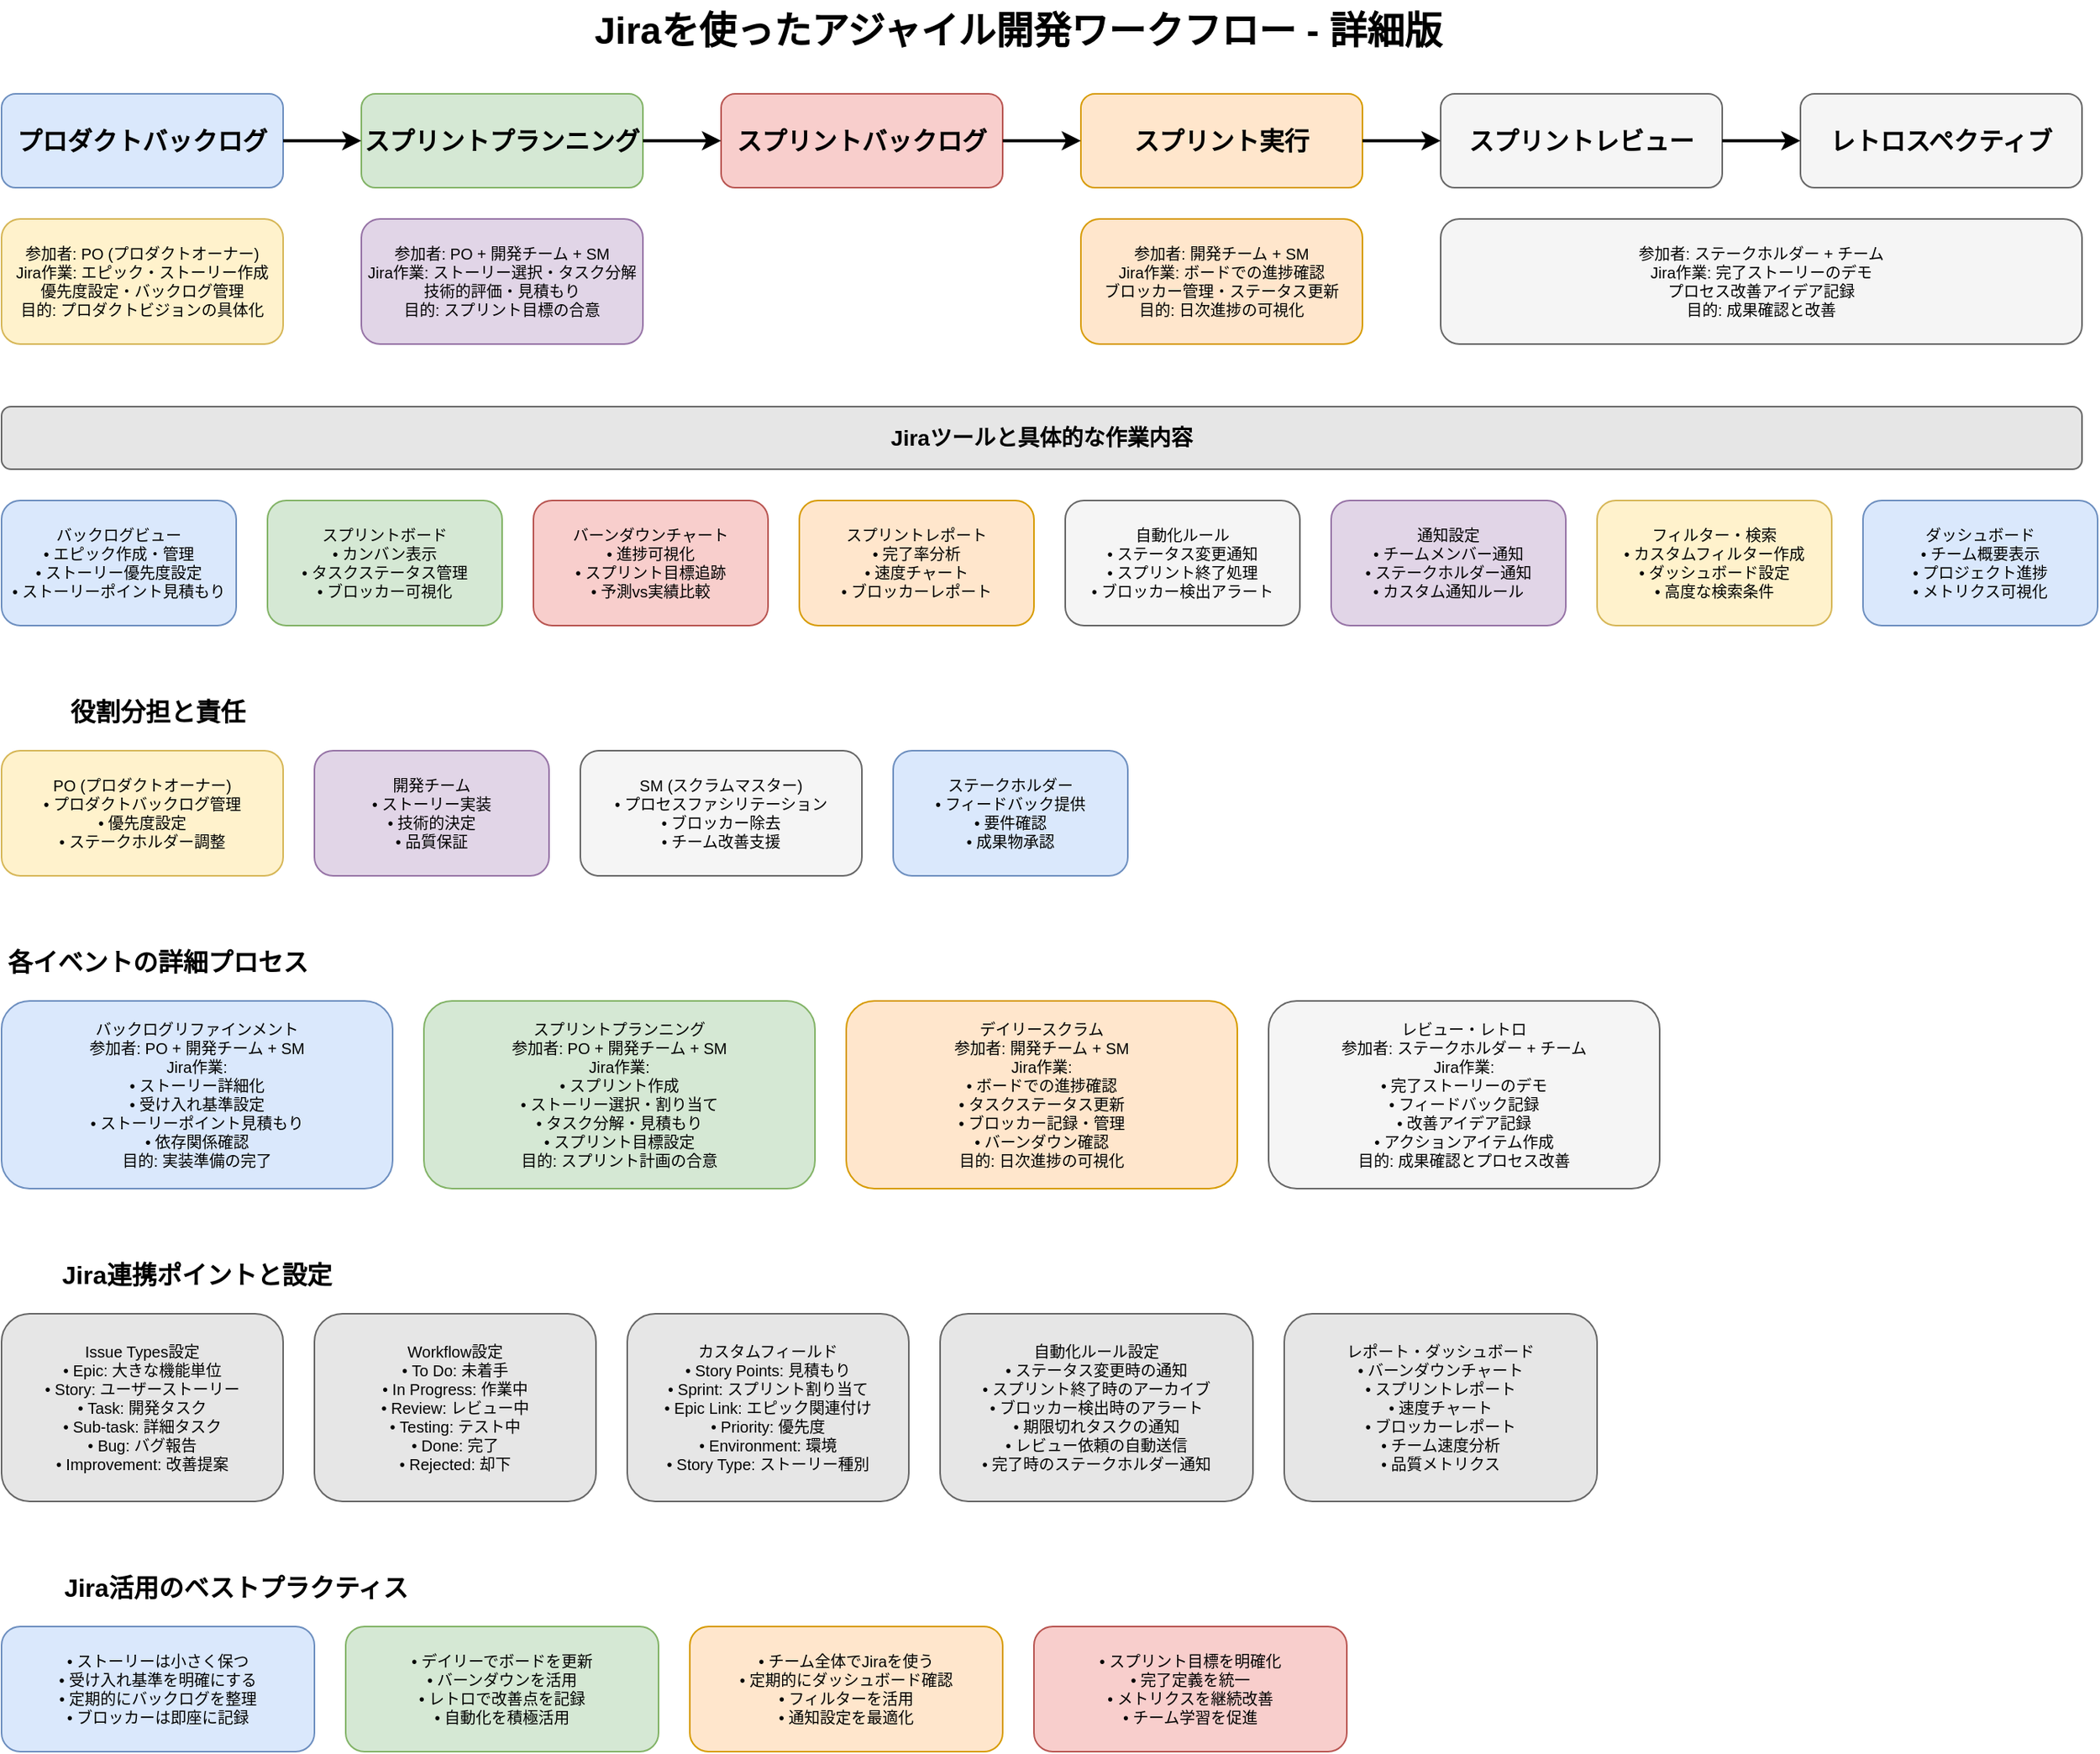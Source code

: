 <mxfile>
    <diagram id="shthEl6eJ6YDCaeN7Ipk" name="ページ1">
        <mxGraphModel dx="723" dy="636" grid="1" gridSize="10" guides="1" tooltips="1" connect="1" arrows="1" fold="1" page="1" pageScale="1" pageWidth="827" pageHeight="1169" math="0" shadow="0">
            <root>
                <mxCell id="0"/>
                <mxCell id="1" parent="0"/>
                <mxCell id="2" value="Jiraを使ったアジャイル開発ワークフロー - 詳細版" style="text;html=1;strokeColor=none;fillColor=none;align=center;verticalAlign=middle;whiteSpace=wrap;rounded=0;fontSize=24;fontStyle=1;" vertex="1" parent="1">
                    <mxGeometry x="400" y="20" width="600" height="40" as="geometry"/>
                </mxCell>
                <mxCell id="3" value="プロダクトバックログ" style="rounded=1;whiteSpace=wrap;html=1;fillColor=#dae8fc;strokeColor=#6c8ebf;fontSize=16;fontStyle=1;" vertex="1" parent="1">
                    <mxGeometry x="50" y="80" width="180" height="60" as="geometry"/>
                </mxCell>
                <mxCell id="4" value="参加者: PO (プロダクトオーナー)&#xa;Jira作業: エピック・ストーリー作成&#xa;優先度設定・バックログ管理&#xa;目的: プロダクトビジョンの具体化" style="rounded=1;whiteSpace=wrap;html=1;fillColor=#fff2cc;strokeColor=#d6b656;fontSize=10;" vertex="1" parent="1">
                    <mxGeometry x="50" y="160" width="180" height="80" as="geometry"/>
                </mxCell>
                <mxCell id="5" value="スプリントプランニング" style="rounded=1;whiteSpace=wrap;html=1;fillColor=#d5e8d4;strokeColor=#82b366;fontSize=16;fontStyle=1;" vertex="1" parent="1">
                    <mxGeometry x="280" y="80" width="180" height="60" as="geometry"/>
                </mxCell>
                <mxCell id="6" value="参加者: PO + 開発チーム + SM&#xa;Jira作業: ストーリー選択・タスク分解&#xa;技術的評価・見積もり&#xa;目的: スプリント目標の合意" style="rounded=1;whiteSpace=wrap;html=1;fillColor=#e1d5e7;strokeColor=#9673a6;fontSize=10;" vertex="1" parent="1">
                    <mxGeometry x="280" y="160" width="180" height="80" as="geometry"/>
                </mxCell>
                <mxCell id="7" value="スプリントバックログ" style="rounded=1;whiteSpace=wrap;html=1;fillColor=#f8cecc;strokeColor=#b85450;fontSize=16;fontStyle=1;" vertex="1" parent="1">
                    <mxGeometry x="510" y="80" width="180" height="60" as="geometry"/>
                </mxCell>
                <mxCell id="8" value="スプリント実行" style="rounded=1;whiteSpace=wrap;html=1;fillColor=#ffe6cc;strokeColor=#d79b00;fontSize=16;fontStyle=1;" vertex="1" parent="1">
                    <mxGeometry x="740" y="80" width="180" height="60" as="geometry"/>
                </mxCell>
                <mxCell id="9" value="参加者: 開発チーム + SM&#xa;Jira作業: ボードでの進捗確認&#xa;ブロッカー管理・ステータス更新&#xa;目的: 日次進捗の可視化" style="rounded=1;whiteSpace=wrap;html=1;fillColor=#ffe6cc;strokeColor=#d79b00;fontSize=10;" vertex="1" parent="1">
                    <mxGeometry x="740" y="160" width="180" height="80" as="geometry"/>
                </mxCell>
                <mxCell id="10" value="スプリントレビュー" style="rounded=1;whiteSpace=wrap;html=1;fillColor=#f5f5f5;strokeColor=#666666;fontSize=16;fontStyle=1;" vertex="1" parent="1">
                    <mxGeometry x="970" y="80" width="180" height="60" as="geometry"/>
                </mxCell>
                <mxCell id="11" value="レトロスペクティブ" style="rounded=1;whiteSpace=wrap;html=1;fillColor=#f5f5f5;strokeColor=#666666;fontSize=16;fontStyle=1;" vertex="1" parent="1">
                    <mxGeometry x="1200" y="80" width="180" height="60" as="geometry"/>
                </mxCell>
                <mxCell id="12" value="参加者: ステークホルダー + チーム&#xa;Jira作業: 完了ストーリーのデモ&#xa;プロセス改善アイデア記録&#xa;目的: 成果確認と改善" style="rounded=1;whiteSpace=wrap;html=1;fillColor=#f5f5f5;strokeColor=#666666;fontSize=10;" vertex="1" parent="1">
                    <mxGeometry x="970" y="160" width="410" height="80" as="geometry"/>
                </mxCell>
                <mxCell id="13" value="" style="endArrow=classic;html=1;rounded=0;strokeWidth=2;" edge="1" parent="1" source="3" target="5">
                    <mxGeometry width="50" height="50" relative="1" as="geometry">
                        <mxPoint x="250" y="110" as="sourcePoint"/>
                        <mxPoint x="270" y="60" as="targetPoint"/>
                    </mxGeometry>
                </mxCell>
                <mxCell id="14" value="" style="endArrow=classic;html=1;rounded=0;strokeWidth=2;" edge="1" parent="1" source="5" target="7">
                    <mxGeometry width="50" height="50" relative="1" as="geometry">
                        <mxPoint x="480" y="110" as="sourcePoint"/>
                        <mxPoint x="500" y="60" as="targetPoint"/>
                    </mxGeometry>
                </mxCell>
                <mxCell id="15" value="" style="endArrow=classic;html=1;rounded=0;strokeWidth=2;" edge="1" parent="1" source="7" target="8">
                    <mxGeometry width="50" height="50" relative="1" as="geometry">
                        <mxPoint x="710" y="110" as="sourcePoint"/>
                        <mxPoint x="730" y="60" as="targetPoint"/>
                    </mxGeometry>
                </mxCell>
                <mxCell id="16" value="" style="endArrow=classic;html=1;rounded=0;strokeWidth=2;" edge="1" parent="1" source="8" target="10">
                    <mxGeometry width="50" height="50" relative="1" as="geometry">
                        <mxPoint x="940" y="110" as="sourcePoint"/>
                        <mxPoint x="960" y="60" as="targetPoint"/>
                    </mxGeometry>
                </mxCell>
                <mxCell id="17" value="" style="endArrow=classic;html=1;rounded=0;strokeWidth=2;" edge="1" parent="1" source="10" target="11">
                    <mxGeometry width="50" height="50" relative="1" as="geometry">
                        <mxPoint x="1170" y="110" as="sourcePoint"/>
                        <mxPoint x="1190" y="60" as="targetPoint"/>
                    </mxGeometry>
                </mxCell>
                <mxCell id="18" value="Jiraツールと具体的な作業内容" style="rounded=1;whiteSpace=wrap;html=1;fillColor=#e6e6e6;strokeColor=#666666;fontSize=14;fontStyle=1;" vertex="1" parent="1">
                    <mxGeometry x="50" y="280" width="1330" height="40" as="geometry"/>
                </mxCell>
                <mxCell id="19" value="バックログビュー&#xa;• エピック作成・管理&#xa;• ストーリー優先度設定&#xa;• ストーリーポイント見積もり" style="rounded=1;whiteSpace=wrap;html=1;fillColor=#dae8fc;strokeColor=#6c8ebf;fontSize=10;" vertex="1" parent="1">
                    <mxGeometry x="50" y="340" width="150" height="80" as="geometry"/>
                </mxCell>
                <mxCell id="20" value="スプリントボード&#xa;• カンバン表示&#xa;• タスクステータス管理&#xa;• ブロッカー可視化" style="rounded=1;whiteSpace=wrap;html=1;fillColor=#d5e8d4;strokeColor=#82b366;fontSize=10;" vertex="1" parent="1">
                    <mxGeometry x="220" y="340" width="150" height="80" as="geometry"/>
                </mxCell>
                <mxCell id="21" value="バーンダウンチャート&#xa;• 進捗可視化&#xa;• スプリント目標追跡&#xa;• 予測vs実績比較" style="rounded=1;whiteSpace=wrap;html=1;fillColor=#f8cecc;strokeColor=#b85450;fontSize=10;" vertex="1" parent="1">
                    <mxGeometry x="390" y="340" width="150" height="80" as="geometry"/>
                </mxCell>
                <mxCell id="22" value="スプリントレポート&#xa;• 完了率分析&#xa;• 速度チャート&#xa;• ブロッカーレポート" style="rounded=1;whiteSpace=wrap;html=1;fillColor=#ffe6cc;strokeColor=#d79b00;fontSize=10;" vertex="1" parent="1">
                    <mxGeometry x="560" y="340" width="150" height="80" as="geometry"/>
                </mxCell>
                <mxCell id="23" value="自動化ルール&#xa;• ステータス変更通知&#xa;• スプリント終了処理&#xa;• ブロッカー検出アラート" style="rounded=1;whiteSpace=wrap;html=1;fillColor=#f5f5f5;strokeColor=#666666;fontSize=10;" vertex="1" parent="1">
                    <mxGeometry x="730" y="340" width="150" height="80" as="geometry"/>
                </mxCell>
                <mxCell id="24" value="通知設定&#xa;• チームメンバー通知&#xa;• ステークホルダー通知&#xa;• カスタム通知ルール" style="rounded=1;whiteSpace=wrap;html=1;fillColor=#e1d5e7;strokeColor=#9673a6;fontSize=10;" vertex="1" parent="1">
                    <mxGeometry x="900" y="340" width="150" height="80" as="geometry"/>
                </mxCell>
                <mxCell id="25" value="フィルター・検索&#xa;• カスタムフィルター作成&#xa;• ダッシュボード設定&#xa;• 高度な検索条件" style="rounded=1;whiteSpace=wrap;html=1;fillColor=#fff2cc;strokeColor=#d6b656;fontSize=10;" vertex="1" parent="1">
                    <mxGeometry x="1070" y="340" width="150" height="80" as="geometry"/>
                </mxCell>
                <mxCell id="26" value="ダッシュボード&#xa;• チーム概要表示&#xa;• プロジェクト進捗&#xa;• メトリクス可視化" style="rounded=1;whiteSpace=wrap;html=1;fillColor=#dae8fc;strokeColor=#6c8ebf;fontSize=10;" vertex="1" parent="1">
                    <mxGeometry x="1240" y="340" width="150" height="80" as="geometry"/>
                </mxCell>
                <mxCell id="27" value="役割分担と責任" style="text;html=1;strokeColor=none;fillColor=none;align=center;verticalAlign=middle;whiteSpace=wrap;rounded=0;fontSize=16;fontStyle=1;" vertex="1" parent="1">
                    <mxGeometry x="50" y="460" width="200" height="30" as="geometry"/>
                </mxCell>
                <mxCell id="28" value="PO (プロダクトオーナー)&#xa;• プロダクトバックログ管理&#xa;• 優先度設定&#xa;• ステークホルダー調整" style="rounded=1;whiteSpace=wrap;html=1;fillColor=#fff2cc;strokeColor=#d6b656;fontSize=10;" vertex="1" parent="1">
                    <mxGeometry x="50" y="500" width="180" height="80" as="geometry"/>
                </mxCell>
                <mxCell id="29" value="開発チーム&#xa;• ストーリー実装&#xa;• 技術的決定&#xa;• 品質保証" style="rounded=1;whiteSpace=wrap;html=1;fillColor=#e1d5e7;strokeColor=#9673a6;fontSize=10;" vertex="1" parent="1">
                    <mxGeometry x="250" y="500" width="150" height="80" as="geometry"/>
                </mxCell>
                <mxCell id="30" value="SM (スクラムマスター)&#xa;• プロセスファシリテーション&#xa;• ブロッカー除去&#xa;• チーム改善支援" style="rounded=1;whiteSpace=wrap;html=1;fillColor=#f5f5f5;strokeColor=#666666;fontSize=10;" vertex="1" parent="1">
                    <mxGeometry x="420" y="500" width="180" height="80" as="geometry"/>
                </mxCell>
                <mxCell id="31" value="ステークホルダー&#xa;• フィードバック提供&#xa;• 要件確認&#xa;• 成果物承認" style="rounded=1;whiteSpace=wrap;html=1;fillColor=#dae8fc;strokeColor=#6c8ebf;fontSize=10;" vertex="1" parent="1">
                    <mxGeometry x="620" y="500" width="150" height="80" as="geometry"/>
                </mxCell>
                <mxCell id="32" value="各イベントの詳細プロセス" style="text;html=1;strokeColor=none;fillColor=none;align=center;verticalAlign=middle;whiteSpace=wrap;rounded=0;fontSize=16;fontStyle=1;" vertex="1" parent="1">
                    <mxGeometry x="50" y="620" width="200" height="30" as="geometry"/>
                </mxCell>
                <mxCell id="33" value="バックログリファインメント&#xa;参加者: PO + 開発チーム + SM&#xa;Jira作業:&#xa;• ストーリー詳細化&#xa;• 受け入れ基準設定&#xa;• ストーリーポイント見積もり&#xa;• 依存関係確認&#xa;目的: 実装準備の完了" style="rounded=1;whiteSpace=wrap;html=1;fillColor=#dae8fc;strokeColor=#6c8ebf;fontSize=10;" vertex="1" parent="1">
                    <mxGeometry x="50" y="660" width="250" height="120" as="geometry"/>
                </mxCell>
                <mxCell id="34" value="スプリントプランニング&#xa;参加者: PO + 開発チーム + SM&#xa;Jira作業:&#xa;• スプリント作成&#xa;• ストーリー選択・割り当て&#xa;• タスク分解・見積もり&#xa;• スプリント目標設定&#xa;目的: スプリント計画の合意" style="rounded=1;whiteSpace=wrap;html=1;fillColor=#d5e8d4;strokeColor=#82b366;fontSize=10;" vertex="1" parent="1">
                    <mxGeometry x="320" y="660" width="250" height="120" as="geometry"/>
                </mxCell>
                <mxCell id="35" value="デイリースクラム&#xa;参加者: 開発チーム + SM&#xa;Jira作業:&#xa;• ボードでの進捗確認&#xa;• タスクステータス更新&#xa;• ブロッカー記録・管理&#xa;• バーンダウン確認&#xa;目的: 日次進捗の可視化" style="rounded=1;whiteSpace=wrap;html=1;fillColor=#ffe6cc;strokeColor=#d79b00;fontSize=10;" vertex="1" parent="1">
                    <mxGeometry x="590" y="660" width="250" height="120" as="geometry"/>
                </mxCell>
                <mxCell id="36" value="レビュー・レトロ&#xa;参加者: ステークホルダー + チーム&#xa;Jira作業:&#xa;• 完了ストーリーのデモ&#xa;• フィードバック記録&#xa;• 改善アイデア記録&#xa;• アクションアイテム作成&#xa;目的: 成果確認とプロセス改善" style="rounded=1;whiteSpace=wrap;html=1;fillColor=#f5f5f5;strokeColor=#666666;fontSize=10;" vertex="1" parent="1">
                    <mxGeometry x="860" y="660" width="250" height="120" as="geometry"/>
                </mxCell>
                <mxCell id="37" value="Jira連携ポイントと設定" style="text;html=1;strokeColor=none;fillColor=none;align=center;verticalAlign=middle;whiteSpace=wrap;rounded=0;fontSize=16;fontStyle=1;" vertex="1" parent="1">
                    <mxGeometry x="50" y="820" width="250" height="30" as="geometry"/>
                </mxCell>
                <mxCell id="38" value="Issue Types設定&#xa;• Epic: 大きな機能単位&#xa;• Story: ユーザーストーリー&#xa;• Task: 開発タスク&#xa;• Sub-task: 詳細タスク&#xa;• Bug: バグ報告&#xa;• Improvement: 改善提案" style="rounded=1;whiteSpace=wrap;html=1;fillColor=#e6e6e6;strokeColor=#666666;fontSize=10;" vertex="1" parent="1">
                    <mxGeometry x="50" y="860" width="180" height="120" as="geometry"/>
                </mxCell>
                <mxCell id="39" value="Workflow設定&#xa;• To Do: 未着手&#xa;• In Progress: 作業中&#xa;• Review: レビュー中&#xa;• Testing: テスト中&#xa;• Done: 完了&#xa;• Rejected: 却下" style="rounded=1;whiteSpace=wrap;html=1;fillColor=#e6e6e6;strokeColor=#666666;fontSize=10;" vertex="1" parent="1">
                    <mxGeometry x="250" y="860" width="180" height="120" as="geometry"/>
                </mxCell>
                <mxCell id="40" value="カスタムフィールド&#xa;• Story Points: 見積もり&#xa;• Sprint: スプリント割り当て&#xa;• Epic Link: エピック関連付け&#xa;• Priority: 優先度&#xa;• Environment: 環境&#xa;• Story Type: ストーリー種別" style="rounded=1;whiteSpace=wrap;html=1;fillColor=#e6e6e6;strokeColor=#666666;fontSize=10;" vertex="1" parent="1">
                    <mxGeometry x="450" y="860" width="180" height="120" as="geometry"/>
                </mxCell>
                <mxCell id="41" value="自動化ルール設定&#xa;• ステータス変更時の通知&#xa;• スプリント終了時のアーカイブ&#xa;• ブロッカー検出時のアラート&#xa;• 期限切れタスクの通知&#xa;• レビュー依頼の自動送信&#xa;• 完了時のステークホルダー通知" style="rounded=1;whiteSpace=wrap;html=1;fillColor=#e6e6e6;strokeColor=#666666;fontSize=10;" vertex="1" parent="1">
                    <mxGeometry x="650" y="860" width="200" height="120" as="geometry"/>
                </mxCell>
                <mxCell id="42" value="レポート・ダッシュボード&#xa;• バーンダウンチャート&#xa;• スプリントレポート&#xa;• 速度チャート&#xa;• ブロッカーレポート&#xa;• チーム速度分析&#xa;• 品質メトリクス" style="rounded=1;whiteSpace=wrap;html=1;fillColor=#e6e6e6;strokeColor=#666666;fontSize=10;" vertex="1" parent="1">
                    <mxGeometry x="870" y="860" width="200" height="120" as="geometry"/>
                </mxCell>
                <mxCell id="43" value="Jira活用のベストプラクティス" style="text;html=1;strokeColor=none;fillColor=none;align=center;verticalAlign=middle;whiteSpace=wrap;rounded=0;fontSize=16;fontStyle=1;" vertex="1" parent="1">
                    <mxGeometry x="50" y="1020" width="300" height="30" as="geometry"/>
                </mxCell>
                <mxCell id="44" value="• ストーリーは小さく保つ&#xa;• 受け入れ基準を明確にする&#xa;• 定期的にバックログを整理&#xa;• ブロッカーは即座に記録" style="rounded=1;whiteSpace=wrap;html=1;fillColor=#dae8fc;strokeColor=#6c8ebf;fontSize=10;" vertex="1" parent="1">
                    <mxGeometry x="50" y="1060" width="200" height="80" as="geometry"/>
                </mxCell>
                <mxCell id="45" value="• デイリーでボードを更新&#xa;• バーンダウンを活用&#xa;• レトロで改善点を記録&#xa;• 自動化を積極活用" style="rounded=1;whiteSpace=wrap;html=1;fillColor=#d5e8d4;strokeColor=#82b366;fontSize=10;" vertex="1" parent="1">
                    <mxGeometry x="270" y="1060" width="200" height="80" as="geometry"/>
                </mxCell>
                <mxCell id="46" value="• チーム全体でJiraを使う&#xa;• 定期的にダッシュボード確認&#xa;• フィルターを活用&#xa;• 通知設定を最適化" style="rounded=1;whiteSpace=wrap;html=1;fillColor=#ffe6cc;strokeColor=#d79b00;fontSize=10;" vertex="1" parent="1">
                    <mxGeometry x="490" y="1060" width="200" height="80" as="geometry"/>
                </mxCell>
                <mxCell id="47" value="• スプリント目標を明確化&#xa;• 完了定義を統一&#xa;• メトリクスを継続改善&#xa;• チーム学習を促進" style="rounded=1;whiteSpace=wrap;html=1;fillColor=#f8cecc;strokeColor=#b85450;fontSize=10;" vertex="1" parent="1">
                    <mxGeometry x="710" y="1060" width="200" height="80" as="geometry"/>
                </mxCell>
            </root>
        </mxGraphModel>
    </diagram>
</mxfile>